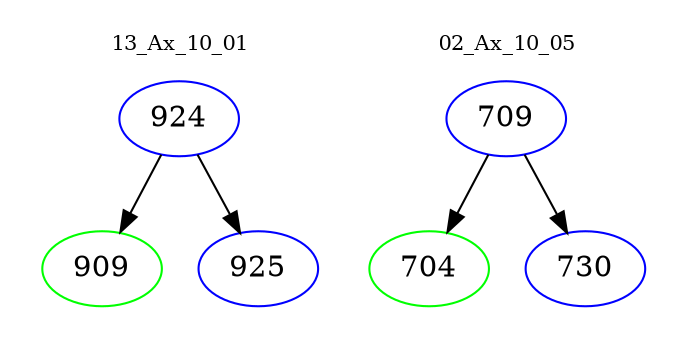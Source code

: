 digraph{
subgraph cluster_0 {
color = white
label = "13_Ax_10_01";
fontsize=10;
T0_924 [label="924", color="blue"]
T0_924 -> T0_909 [color="black"]
T0_909 [label="909", color="green"]
T0_924 -> T0_925 [color="black"]
T0_925 [label="925", color="blue"]
}
subgraph cluster_1 {
color = white
label = "02_Ax_10_05";
fontsize=10;
T1_709 [label="709", color="blue"]
T1_709 -> T1_704 [color="black"]
T1_704 [label="704", color="green"]
T1_709 -> T1_730 [color="black"]
T1_730 [label="730", color="blue"]
}
}
